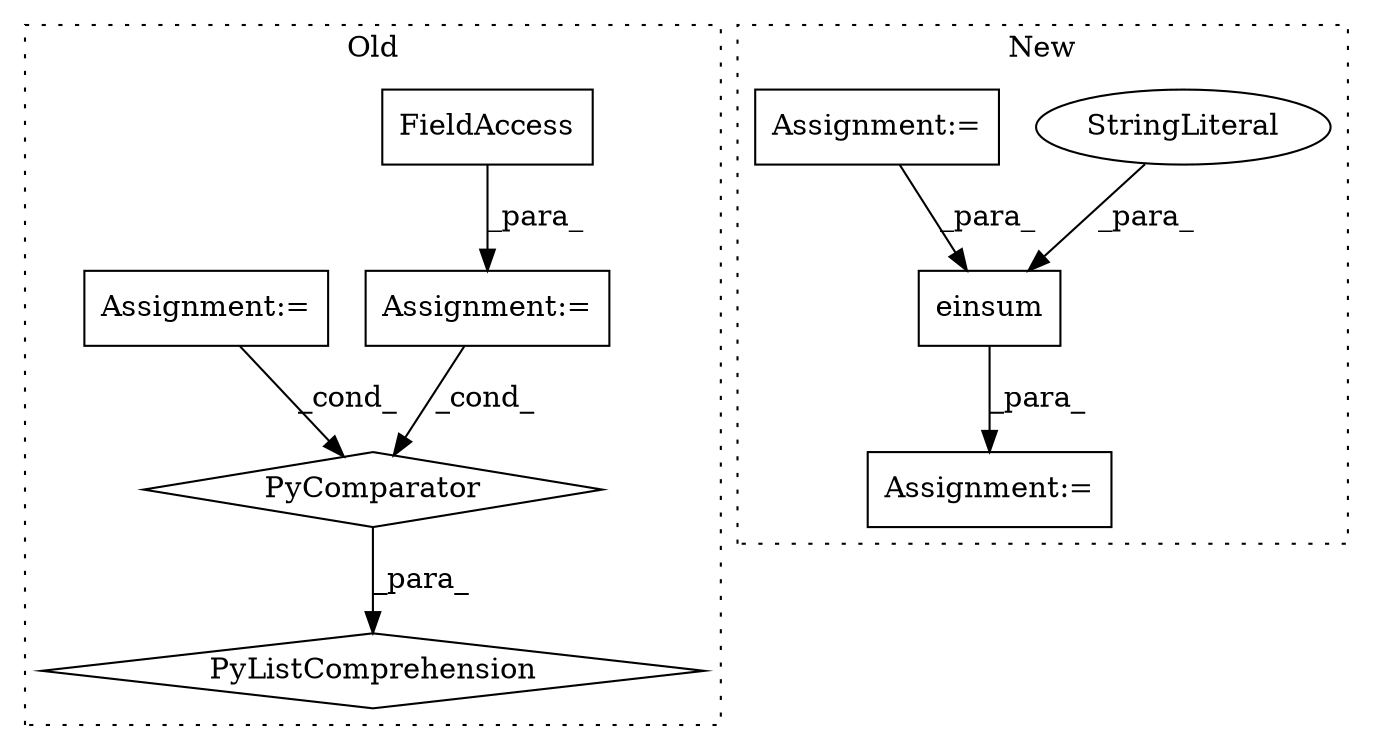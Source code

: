 digraph G {
subgraph cluster0 {
1 [label="PyListComprehension" a="109" s="2795" l="166" shape="diamond"];
4 [label="PyComparator" a="113" s="2922" l="31" shape="diamond"];
6 [label="Assignment:=" a="7" s="2922" l="31" shape="box"];
7 [label="FieldAccess" a="22" s="2931" l="13" shape="box"];
8 [label="Assignment:=" a="7" s="2720" l="5" shape="box"];
label = "Old";
style="dotted";
}
subgraph cluster1 {
2 [label="einsum" a="32" s="3067,3101" l="7,1" shape="box"];
3 [label="StringLiteral" a="45" s="3074" l="18" shape="ellipse"];
5 [label="Assignment:=" a="7" s="3050" l="12" shape="box"];
9 [label="Assignment:=" a="7" s="3160" l="25" shape="box"];
label = "New";
style="dotted";
}
2 -> 5 [label="_para_"];
3 -> 2 [label="_para_"];
4 -> 1 [label="_para_"];
6 -> 4 [label="_cond_"];
7 -> 6 [label="_para_"];
8 -> 4 [label="_cond_"];
9 -> 2 [label="_para_"];
}